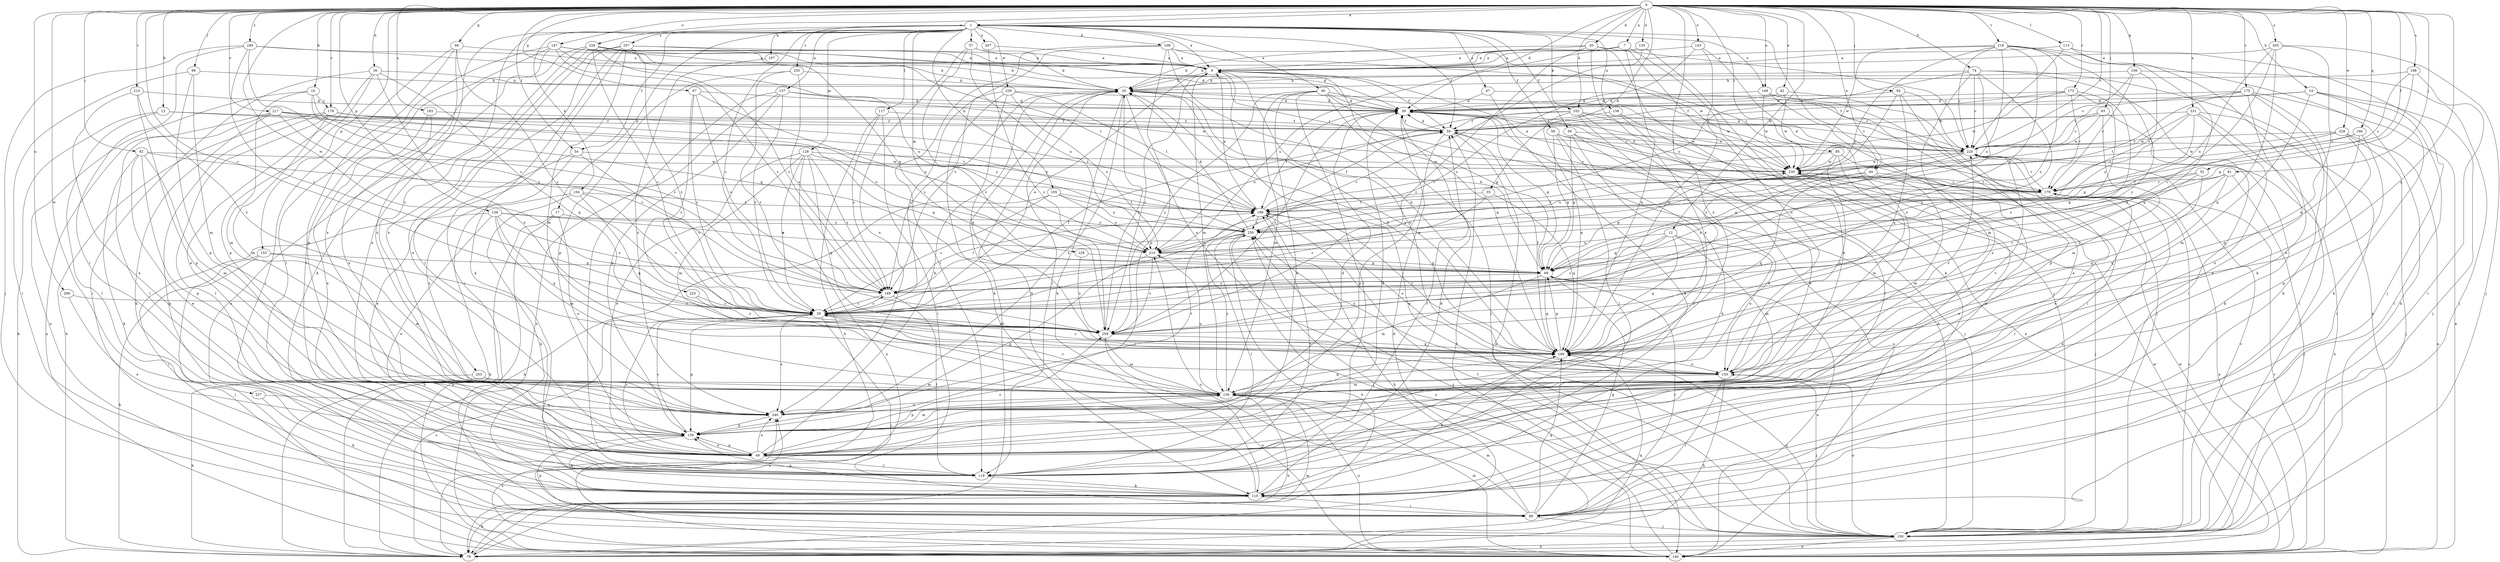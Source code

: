 strict digraph  {
0;
1;
7;
9;
10;
12;
13;
14;
17;
20;
29;
30;
35;
36;
39;
42;
44;
46;
47;
49;
52;
54;
56;
57;
58;
59;
66;
67;
69;
74;
79;
82;
85;
89;
91;
92;
93;
99;
100;
102;
104;
105;
107;
108;
110;
113;
117;
119;
128;
129;
130;
135;
137;
138;
140;
143;
147;
149;
150;
153;
156;
158;
159;
166;
169;
173;
175;
178;
179;
183;
188;
189;
199;
205;
206;
207;
210;
213;
217;
218;
220;
225;
226;
227;
228;
229;
230;
231;
240;
249;
250;
253;
255;
257;
259;
0 -> 1  [label=a];
0 -> 7  [label=a];
0 -> 10  [label=b];
0 -> 12  [label=b];
0 -> 13  [label=b];
0 -> 14  [label=b];
0 -> 29  [label=c];
0 -> 30  [label=d];
0 -> 35  [label=d];
0 -> 36  [label=d];
0 -> 39  [label=d];
0 -> 42  [label=e];
0 -> 44  [label=e];
0 -> 52  [label=f];
0 -> 54  [label=f];
0 -> 66  [label=g];
0 -> 67  [label=g];
0 -> 74  [label=h];
0 -> 82  [label=i];
0 -> 85  [label=i];
0 -> 91  [label=j];
0 -> 92  [label=j];
0 -> 93  [label=j];
0 -> 99  [label=j];
0 -> 102  [label=k];
0 -> 113  [label=l];
0 -> 135  [label=n];
0 -> 143  [label=o];
0 -> 147  [label=o];
0 -> 149  [label=o];
0 -> 153  [label=p];
0 -> 156  [label=p];
0 -> 158  [label=p];
0 -> 166  [label=q];
0 -> 169  [label=q];
0 -> 173  [label=r];
0 -> 175  [label=r];
0 -> 178  [label=r];
0 -> 183  [label=s];
0 -> 188  [label=s];
0 -> 205  [label=u];
0 -> 206  [label=u];
0 -> 213  [label=v];
0 -> 217  [label=v];
0 -> 218  [label=v];
0 -> 220  [label=v];
0 -> 225  [label=w];
0 -> 226  [label=w];
0 -> 227  [label=w];
0 -> 228  [label=w];
0 -> 231  [label=x];
0 -> 240  [label=x];
0 -> 249  [label=y];
1 -> 9  [label=a];
1 -> 17  [label=b];
1 -> 29  [label=c];
1 -> 44  [label=e];
1 -> 46  [label=e];
1 -> 47  [label=e];
1 -> 49  [label=e];
1 -> 54  [label=f];
1 -> 56  [label=f];
1 -> 57  [label=f];
1 -> 58  [label=f];
1 -> 59  [label=f];
1 -> 102  [label=k];
1 -> 104  [label=k];
1 -> 105  [label=k];
1 -> 107  [label=k];
1 -> 108  [label=k];
1 -> 117  [label=l];
1 -> 128  [label=m];
1 -> 129  [label=m];
1 -> 137  [label=n];
1 -> 138  [label=n];
1 -> 149  [label=o];
1 -> 207  [label=u];
1 -> 229  [label=w];
1 -> 253  [label=z];
1 -> 255  [label=z];
1 -> 257  [label=z];
7 -> 9  [label=a];
7 -> 20  [label=b];
7 -> 110  [label=k];
7 -> 150  [label=o];
7 -> 169  [label=q];
7 -> 210  [label=u];
9 -> 20  [label=b];
9 -> 59  [label=f];
9 -> 130  [label=m];
9 -> 150  [label=o];
9 -> 169  [label=q];
9 -> 259  [label=z];
10 -> 69  [label=g];
10 -> 130  [label=m];
10 -> 140  [label=n];
10 -> 178  [label=r];
10 -> 189  [label=s];
12 -> 29  [label=c];
12 -> 69  [label=g];
12 -> 130  [label=m];
12 -> 150  [label=o];
12 -> 169  [label=q];
12 -> 210  [label=u];
13 -> 59  [label=f];
13 -> 79  [label=h];
13 -> 119  [label=l];
13 -> 199  [label=t];
14 -> 39  [label=d];
14 -> 59  [label=f];
14 -> 89  [label=i];
14 -> 100  [label=j];
14 -> 110  [label=k];
14 -> 130  [label=m];
17 -> 79  [label=h];
17 -> 140  [label=n];
17 -> 240  [label=x];
17 -> 250  [label=y];
20 -> 39  [label=d];
20 -> 79  [label=h];
20 -> 110  [label=k];
20 -> 119  [label=l];
20 -> 150  [label=o];
20 -> 169  [label=q];
20 -> 189  [label=s];
20 -> 240  [label=x];
29 -> 9  [label=a];
29 -> 59  [label=f];
29 -> 100  [label=j];
29 -> 159  [label=p];
29 -> 189  [label=s];
29 -> 240  [label=x];
29 -> 259  [label=z];
30 -> 9  [label=a];
30 -> 20  [label=b];
30 -> 49  [label=e];
30 -> 220  [label=v];
30 -> 240  [label=x];
30 -> 259  [label=z];
35 -> 29  [label=c];
35 -> 169  [label=q];
35 -> 199  [label=t];
36 -> 20  [label=b];
36 -> 49  [label=e];
36 -> 89  [label=i];
36 -> 150  [label=o];
36 -> 159  [label=p];
36 -> 169  [label=q];
39 -> 59  [label=f];
39 -> 69  [label=g];
39 -> 199  [label=t];
39 -> 230  [label=w];
39 -> 259  [label=z];
42 -> 39  [label=d];
42 -> 89  [label=i];
42 -> 230  [label=w];
44 -> 69  [label=g];
44 -> 130  [label=m];
44 -> 169  [label=q];
44 -> 179  [label=r];
44 -> 189  [label=s];
46 -> 39  [label=d];
46 -> 49  [label=e];
46 -> 69  [label=g];
46 -> 100  [label=j];
46 -> 119  [label=l];
46 -> 130  [label=m];
46 -> 230  [label=w];
46 -> 259  [label=z];
47 -> 39  [label=d];
47 -> 110  [label=k];
47 -> 220  [label=v];
49 -> 20  [label=b];
49 -> 29  [label=c];
49 -> 39  [label=d];
49 -> 119  [label=l];
49 -> 159  [label=p];
49 -> 240  [label=x];
49 -> 259  [label=z];
52 -> 29  [label=c];
52 -> 169  [label=q];
52 -> 179  [label=r];
52 -> 250  [label=y];
54 -> 29  [label=c];
54 -> 49  [label=e];
54 -> 230  [label=w];
54 -> 240  [label=x];
56 -> 69  [label=g];
56 -> 100  [label=j];
56 -> 119  [label=l];
56 -> 140  [label=n];
56 -> 220  [label=v];
57 -> 9  [label=a];
57 -> 20  [label=b];
57 -> 210  [label=u];
57 -> 240  [label=x];
57 -> 259  [label=z];
58 -> 69  [label=g];
58 -> 110  [label=k];
58 -> 119  [label=l];
58 -> 179  [label=r];
58 -> 220  [label=v];
59 -> 39  [label=d];
59 -> 140  [label=n];
59 -> 159  [label=p];
59 -> 179  [label=r];
59 -> 220  [label=v];
66 -> 9  [label=a];
66 -> 29  [label=c];
66 -> 89  [label=i];
66 -> 119  [label=l];
66 -> 240  [label=x];
67 -> 29  [label=c];
67 -> 39  [label=d];
67 -> 189  [label=s];
67 -> 210  [label=u];
67 -> 259  [label=z];
69 -> 20  [label=b];
69 -> 89  [label=i];
69 -> 130  [label=m];
69 -> 140  [label=n];
69 -> 169  [label=q];
69 -> 189  [label=s];
74 -> 20  [label=b];
74 -> 89  [label=i];
74 -> 130  [label=m];
74 -> 140  [label=n];
74 -> 189  [label=s];
74 -> 220  [label=v];
74 -> 250  [label=y];
74 -> 259  [label=z];
79 -> 29  [label=c];
79 -> 39  [label=d];
79 -> 130  [label=m];
79 -> 169  [label=q];
79 -> 230  [label=w];
82 -> 49  [label=e];
82 -> 110  [label=k];
82 -> 130  [label=m];
82 -> 159  [label=p];
82 -> 199  [label=t];
82 -> 230  [label=w];
85 -> 49  [label=e];
85 -> 130  [label=m];
85 -> 150  [label=o];
85 -> 199  [label=t];
85 -> 230  [label=w];
89 -> 69  [label=g];
89 -> 100  [label=j];
89 -> 130  [label=m];
89 -> 159  [label=p];
89 -> 169  [label=q];
89 -> 210  [label=u];
89 -> 240  [label=x];
91 -> 29  [label=c];
91 -> 100  [label=j];
91 -> 169  [label=q];
91 -> 179  [label=r];
91 -> 250  [label=y];
92 -> 39  [label=d];
92 -> 159  [label=p];
92 -> 169  [label=q];
92 -> 220  [label=v];
92 -> 259  [label=z];
93 -> 59  [label=f];
93 -> 110  [label=k];
93 -> 130  [label=m];
93 -> 220  [label=v];
93 -> 230  [label=w];
99 -> 20  [label=b];
99 -> 89  [label=i];
99 -> 130  [label=m];
99 -> 159  [label=p];
100 -> 9  [label=a];
100 -> 39  [label=d];
100 -> 79  [label=h];
100 -> 140  [label=n];
100 -> 150  [label=o];
100 -> 169  [label=q];
100 -> 179  [label=r];
100 -> 199  [label=t];
100 -> 220  [label=v];
100 -> 250  [label=y];
102 -> 49  [label=e];
102 -> 59  [label=f];
102 -> 119  [label=l];
102 -> 169  [label=q];
102 -> 210  [label=u];
102 -> 220  [label=v];
102 -> 230  [label=w];
104 -> 29  [label=c];
104 -> 79  [label=h];
104 -> 110  [label=k];
104 -> 169  [label=q];
104 -> 199  [label=t];
105 -> 29  [label=c];
105 -> 79  [label=h];
105 -> 199  [label=t];
105 -> 210  [label=u];
105 -> 250  [label=y];
107 -> 240  [label=x];
108 -> 9  [label=a];
108 -> 119  [label=l];
108 -> 159  [label=p];
108 -> 169  [label=q];
108 -> 179  [label=r];
108 -> 189  [label=s];
108 -> 230  [label=w];
110 -> 20  [label=b];
110 -> 39  [label=d];
110 -> 79  [label=h];
110 -> 89  [label=i];
110 -> 159  [label=p];
110 -> 169  [label=q];
113 -> 9  [label=a];
113 -> 100  [label=j];
113 -> 110  [label=k];
113 -> 220  [label=v];
117 -> 59  [label=f];
117 -> 79  [label=h];
117 -> 89  [label=i];
117 -> 189  [label=s];
119 -> 59  [label=f];
119 -> 110  [label=k];
119 -> 179  [label=r];
119 -> 199  [label=t];
128 -> 29  [label=c];
128 -> 49  [label=e];
128 -> 69  [label=g];
128 -> 130  [label=m];
128 -> 140  [label=n];
128 -> 169  [label=q];
128 -> 189  [label=s];
128 -> 230  [label=w];
129 -> 69  [label=g];
129 -> 259  [label=z];
130 -> 29  [label=c];
130 -> 79  [label=h];
130 -> 140  [label=n];
130 -> 159  [label=p];
130 -> 169  [label=q];
130 -> 210  [label=u];
130 -> 220  [label=v];
130 -> 240  [label=x];
130 -> 250  [label=y];
135 -> 9  [label=a];
135 -> 29  [label=c];
135 -> 100  [label=j];
137 -> 29  [label=c];
137 -> 39  [label=d];
137 -> 119  [label=l];
137 -> 140  [label=n];
137 -> 159  [label=p];
137 -> 230  [label=w];
138 -> 49  [label=e];
138 -> 59  [label=f];
138 -> 140  [label=n];
140 -> 59  [label=f];
140 -> 130  [label=m];
140 -> 179  [label=r];
140 -> 230  [label=w];
140 -> 240  [label=x];
140 -> 250  [label=y];
143 -> 9  [label=a];
143 -> 150  [label=o];
143 -> 169  [label=q];
143 -> 189  [label=s];
147 -> 9  [label=a];
147 -> 20  [label=b];
147 -> 39  [label=d];
147 -> 119  [label=l];
147 -> 159  [label=p];
147 -> 189  [label=s];
147 -> 210  [label=u];
147 -> 240  [label=x];
149 -> 39  [label=d];
149 -> 49  [label=e];
149 -> 100  [label=j];
149 -> 230  [label=w];
149 -> 240  [label=x];
150 -> 29  [label=c];
150 -> 79  [label=h];
150 -> 89  [label=i];
150 -> 100  [label=j];
150 -> 130  [label=m];
150 -> 220  [label=v];
150 -> 250  [label=y];
153 -> 69  [label=g];
153 -> 79  [label=h];
153 -> 100  [label=j];
153 -> 130  [label=m];
156 -> 20  [label=b];
156 -> 100  [label=j];
156 -> 179  [label=r];
156 -> 199  [label=t];
156 -> 220  [label=v];
158 -> 49  [label=e];
158 -> 89  [label=i];
158 -> 130  [label=m];
158 -> 169  [label=q];
158 -> 189  [label=s];
158 -> 210  [label=u];
158 -> 250  [label=y];
159 -> 29  [label=c];
159 -> 39  [label=d];
159 -> 49  [label=e];
159 -> 110  [label=k];
159 -> 130  [label=m];
166 -> 159  [label=p];
166 -> 169  [label=q];
166 -> 179  [label=r];
166 -> 220  [label=v];
169 -> 20  [label=b];
169 -> 29  [label=c];
169 -> 59  [label=f];
169 -> 69  [label=g];
169 -> 150  [label=o];
169 -> 199  [label=t];
173 -> 29  [label=c];
173 -> 39  [label=d];
173 -> 59  [label=f];
173 -> 179  [label=r];
173 -> 230  [label=w];
173 -> 259  [label=z];
175 -> 39  [label=d];
175 -> 49  [label=e];
175 -> 89  [label=i];
175 -> 110  [label=k];
175 -> 140  [label=n];
175 -> 199  [label=t];
175 -> 220  [label=v];
178 -> 59  [label=f];
178 -> 79  [label=h];
178 -> 110  [label=k];
178 -> 119  [label=l];
178 -> 130  [label=m];
178 -> 199  [label=t];
178 -> 250  [label=y];
179 -> 9  [label=a];
179 -> 110  [label=k];
179 -> 140  [label=n];
179 -> 199  [label=t];
179 -> 220  [label=v];
183 -> 49  [label=e];
183 -> 59  [label=f];
183 -> 240  [label=x];
188 -> 20  [label=b];
188 -> 69  [label=g];
188 -> 89  [label=i];
188 -> 179  [label=r];
189 -> 29  [label=c];
189 -> 119  [label=l];
189 -> 199  [label=t];
189 -> 230  [label=w];
199 -> 9  [label=a];
199 -> 59  [label=f];
199 -> 79  [label=h];
199 -> 150  [label=o];
199 -> 250  [label=y];
205 -> 9  [label=a];
205 -> 29  [label=c];
205 -> 100  [label=j];
205 -> 150  [label=o];
205 -> 169  [label=q];
205 -> 210  [label=u];
206 -> 29  [label=c];
206 -> 49  [label=e];
207 -> 9  [label=a];
207 -> 259  [label=z];
210 -> 69  [label=g];
210 -> 159  [label=p];
210 -> 259  [label=z];
213 -> 39  [label=d];
213 -> 49  [label=e];
213 -> 159  [label=p];
213 -> 259  [label=z];
217 -> 59  [label=f];
217 -> 110  [label=k];
217 -> 119  [label=l];
217 -> 140  [label=n];
217 -> 189  [label=s];
217 -> 210  [label=u];
217 -> 250  [label=y];
218 -> 9  [label=a];
218 -> 69  [label=g];
218 -> 79  [label=h];
218 -> 169  [label=q];
218 -> 189  [label=s];
218 -> 210  [label=u];
218 -> 220  [label=v];
218 -> 230  [label=w];
218 -> 250  [label=y];
218 -> 259  [label=z];
220 -> 20  [label=b];
220 -> 39  [label=d];
220 -> 49  [label=e];
220 -> 69  [label=g];
220 -> 140  [label=n];
220 -> 210  [label=u];
220 -> 230  [label=w];
225 -> 29  [label=c];
225 -> 259  [label=z];
226 -> 9  [label=a];
226 -> 29  [label=c];
226 -> 69  [label=g];
226 -> 110  [label=k];
226 -> 140  [label=n];
226 -> 179  [label=r];
226 -> 189  [label=s];
226 -> 199  [label=t];
226 -> 240  [label=x];
227 -> 110  [label=k];
227 -> 240  [label=x];
228 -> 69  [label=g];
228 -> 100  [label=j];
228 -> 140  [label=n];
228 -> 150  [label=o];
228 -> 220  [label=v];
228 -> 230  [label=w];
229 -> 29  [label=c];
229 -> 39  [label=d];
229 -> 110  [label=k];
229 -> 169  [label=q];
229 -> 199  [label=t];
229 -> 210  [label=u];
230 -> 39  [label=d];
230 -> 49  [label=e];
230 -> 100  [label=j];
230 -> 179  [label=r];
231 -> 59  [label=f];
231 -> 69  [label=g];
231 -> 89  [label=i];
231 -> 100  [label=j];
231 -> 230  [label=w];
231 -> 240  [label=x];
231 -> 250  [label=y];
240 -> 159  [label=p];
240 -> 199  [label=t];
249 -> 9  [label=a];
249 -> 29  [label=c];
249 -> 39  [label=d];
249 -> 100  [label=j];
249 -> 119  [label=l];
249 -> 189  [label=s];
250 -> 20  [label=b];
250 -> 79  [label=h];
250 -> 100  [label=j];
250 -> 119  [label=l];
250 -> 210  [label=u];
253 -> 79  [label=h];
253 -> 130  [label=m];
255 -> 20  [label=b];
255 -> 159  [label=p];
255 -> 189  [label=s];
255 -> 259  [label=z];
257 -> 9  [label=a];
257 -> 20  [label=b];
257 -> 49  [label=e];
257 -> 89  [label=i];
257 -> 110  [label=k];
257 -> 119  [label=l];
257 -> 130  [label=m];
257 -> 259  [label=z];
259 -> 20  [label=b];
259 -> 130  [label=m];
259 -> 140  [label=n];
259 -> 169  [label=q];
}
